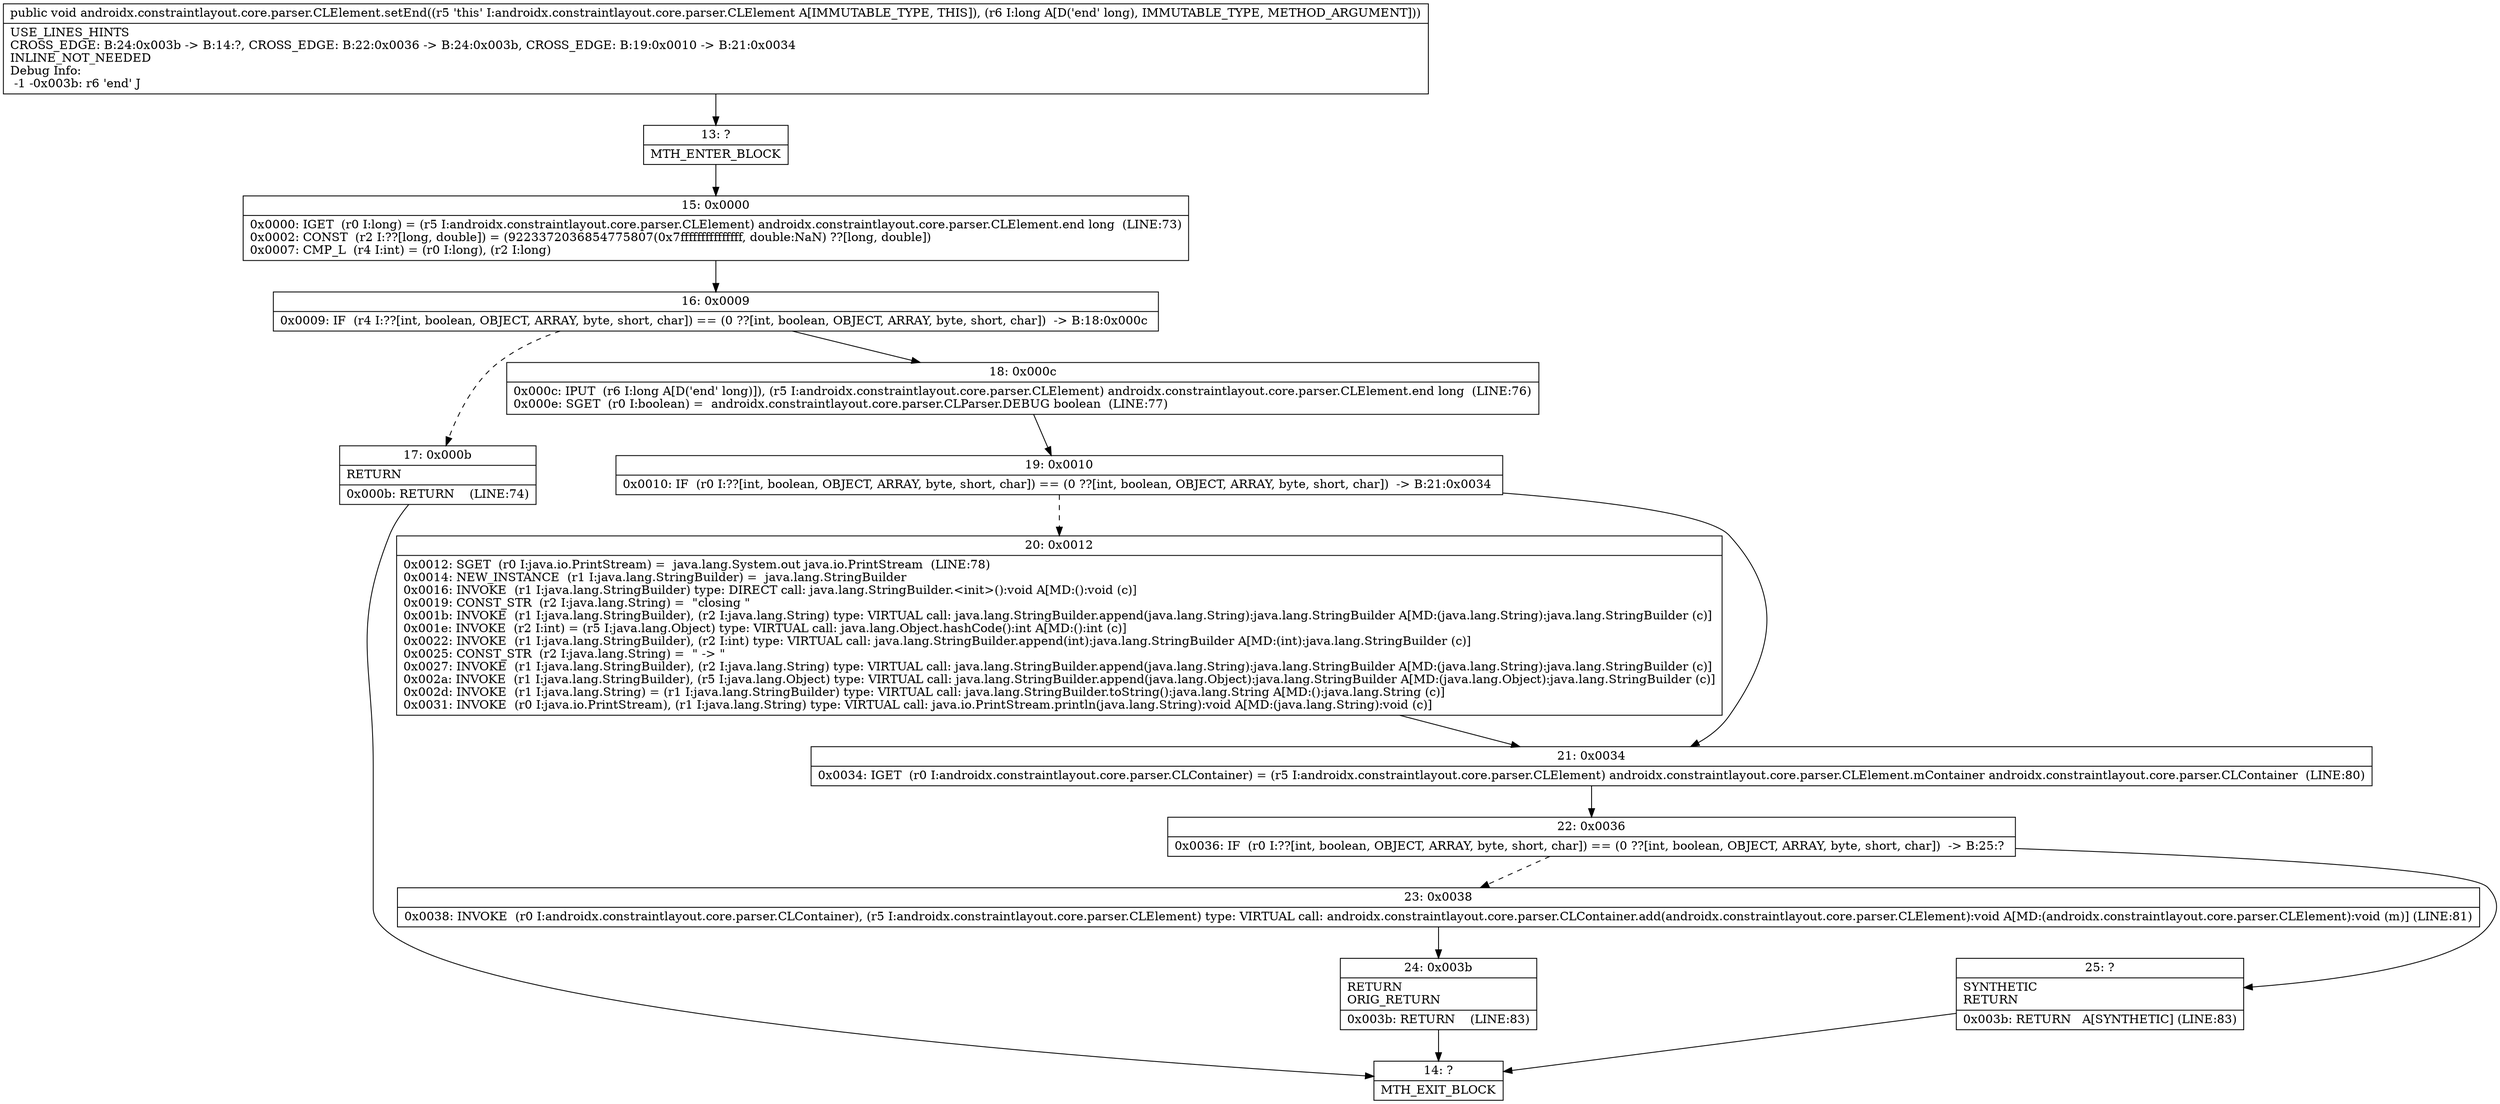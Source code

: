 digraph "CFG forandroidx.constraintlayout.core.parser.CLElement.setEnd(J)V" {
Node_13 [shape=record,label="{13\:\ ?|MTH_ENTER_BLOCK\l}"];
Node_15 [shape=record,label="{15\:\ 0x0000|0x0000: IGET  (r0 I:long) = (r5 I:androidx.constraintlayout.core.parser.CLElement) androidx.constraintlayout.core.parser.CLElement.end long  (LINE:73)\l0x0002: CONST  (r2 I:??[long, double]) = (9223372036854775807(0x7fffffffffffffff, double:NaN) ??[long, double]) \l0x0007: CMP_L  (r4 I:int) = (r0 I:long), (r2 I:long) \l}"];
Node_16 [shape=record,label="{16\:\ 0x0009|0x0009: IF  (r4 I:??[int, boolean, OBJECT, ARRAY, byte, short, char]) == (0 ??[int, boolean, OBJECT, ARRAY, byte, short, char])  \-\> B:18:0x000c \l}"];
Node_17 [shape=record,label="{17\:\ 0x000b|RETURN\l|0x000b: RETURN    (LINE:74)\l}"];
Node_14 [shape=record,label="{14\:\ ?|MTH_EXIT_BLOCK\l}"];
Node_18 [shape=record,label="{18\:\ 0x000c|0x000c: IPUT  (r6 I:long A[D('end' long)]), (r5 I:androidx.constraintlayout.core.parser.CLElement) androidx.constraintlayout.core.parser.CLElement.end long  (LINE:76)\l0x000e: SGET  (r0 I:boolean) =  androidx.constraintlayout.core.parser.CLParser.DEBUG boolean  (LINE:77)\l}"];
Node_19 [shape=record,label="{19\:\ 0x0010|0x0010: IF  (r0 I:??[int, boolean, OBJECT, ARRAY, byte, short, char]) == (0 ??[int, boolean, OBJECT, ARRAY, byte, short, char])  \-\> B:21:0x0034 \l}"];
Node_20 [shape=record,label="{20\:\ 0x0012|0x0012: SGET  (r0 I:java.io.PrintStream) =  java.lang.System.out java.io.PrintStream  (LINE:78)\l0x0014: NEW_INSTANCE  (r1 I:java.lang.StringBuilder) =  java.lang.StringBuilder \l0x0016: INVOKE  (r1 I:java.lang.StringBuilder) type: DIRECT call: java.lang.StringBuilder.\<init\>():void A[MD:():void (c)]\l0x0019: CONST_STR  (r2 I:java.lang.String) =  \"closing \" \l0x001b: INVOKE  (r1 I:java.lang.StringBuilder), (r2 I:java.lang.String) type: VIRTUAL call: java.lang.StringBuilder.append(java.lang.String):java.lang.StringBuilder A[MD:(java.lang.String):java.lang.StringBuilder (c)]\l0x001e: INVOKE  (r2 I:int) = (r5 I:java.lang.Object) type: VIRTUAL call: java.lang.Object.hashCode():int A[MD:():int (c)]\l0x0022: INVOKE  (r1 I:java.lang.StringBuilder), (r2 I:int) type: VIRTUAL call: java.lang.StringBuilder.append(int):java.lang.StringBuilder A[MD:(int):java.lang.StringBuilder (c)]\l0x0025: CONST_STR  (r2 I:java.lang.String) =  \" \-\> \" \l0x0027: INVOKE  (r1 I:java.lang.StringBuilder), (r2 I:java.lang.String) type: VIRTUAL call: java.lang.StringBuilder.append(java.lang.String):java.lang.StringBuilder A[MD:(java.lang.String):java.lang.StringBuilder (c)]\l0x002a: INVOKE  (r1 I:java.lang.StringBuilder), (r5 I:java.lang.Object) type: VIRTUAL call: java.lang.StringBuilder.append(java.lang.Object):java.lang.StringBuilder A[MD:(java.lang.Object):java.lang.StringBuilder (c)]\l0x002d: INVOKE  (r1 I:java.lang.String) = (r1 I:java.lang.StringBuilder) type: VIRTUAL call: java.lang.StringBuilder.toString():java.lang.String A[MD:():java.lang.String (c)]\l0x0031: INVOKE  (r0 I:java.io.PrintStream), (r1 I:java.lang.String) type: VIRTUAL call: java.io.PrintStream.println(java.lang.String):void A[MD:(java.lang.String):void (c)]\l}"];
Node_21 [shape=record,label="{21\:\ 0x0034|0x0034: IGET  (r0 I:androidx.constraintlayout.core.parser.CLContainer) = (r5 I:androidx.constraintlayout.core.parser.CLElement) androidx.constraintlayout.core.parser.CLElement.mContainer androidx.constraintlayout.core.parser.CLContainer  (LINE:80)\l}"];
Node_22 [shape=record,label="{22\:\ 0x0036|0x0036: IF  (r0 I:??[int, boolean, OBJECT, ARRAY, byte, short, char]) == (0 ??[int, boolean, OBJECT, ARRAY, byte, short, char])  \-\> B:25:? \l}"];
Node_23 [shape=record,label="{23\:\ 0x0038|0x0038: INVOKE  (r0 I:androidx.constraintlayout.core.parser.CLContainer), (r5 I:androidx.constraintlayout.core.parser.CLElement) type: VIRTUAL call: androidx.constraintlayout.core.parser.CLContainer.add(androidx.constraintlayout.core.parser.CLElement):void A[MD:(androidx.constraintlayout.core.parser.CLElement):void (m)] (LINE:81)\l}"];
Node_24 [shape=record,label="{24\:\ 0x003b|RETURN\lORIG_RETURN\l|0x003b: RETURN    (LINE:83)\l}"];
Node_25 [shape=record,label="{25\:\ ?|SYNTHETIC\lRETURN\l|0x003b: RETURN   A[SYNTHETIC] (LINE:83)\l}"];
MethodNode[shape=record,label="{public void androidx.constraintlayout.core.parser.CLElement.setEnd((r5 'this' I:androidx.constraintlayout.core.parser.CLElement A[IMMUTABLE_TYPE, THIS]), (r6 I:long A[D('end' long), IMMUTABLE_TYPE, METHOD_ARGUMENT]))  | USE_LINES_HINTS\lCROSS_EDGE: B:24:0x003b \-\> B:14:?, CROSS_EDGE: B:22:0x0036 \-\> B:24:0x003b, CROSS_EDGE: B:19:0x0010 \-\> B:21:0x0034\lINLINE_NOT_NEEDED\lDebug Info:\l  \-1 \-0x003b: r6 'end' J\l}"];
MethodNode -> Node_13;Node_13 -> Node_15;
Node_15 -> Node_16;
Node_16 -> Node_17[style=dashed];
Node_16 -> Node_18;
Node_17 -> Node_14;
Node_18 -> Node_19;
Node_19 -> Node_20[style=dashed];
Node_19 -> Node_21;
Node_20 -> Node_21;
Node_21 -> Node_22;
Node_22 -> Node_23[style=dashed];
Node_22 -> Node_25;
Node_23 -> Node_24;
Node_24 -> Node_14;
Node_25 -> Node_14;
}

